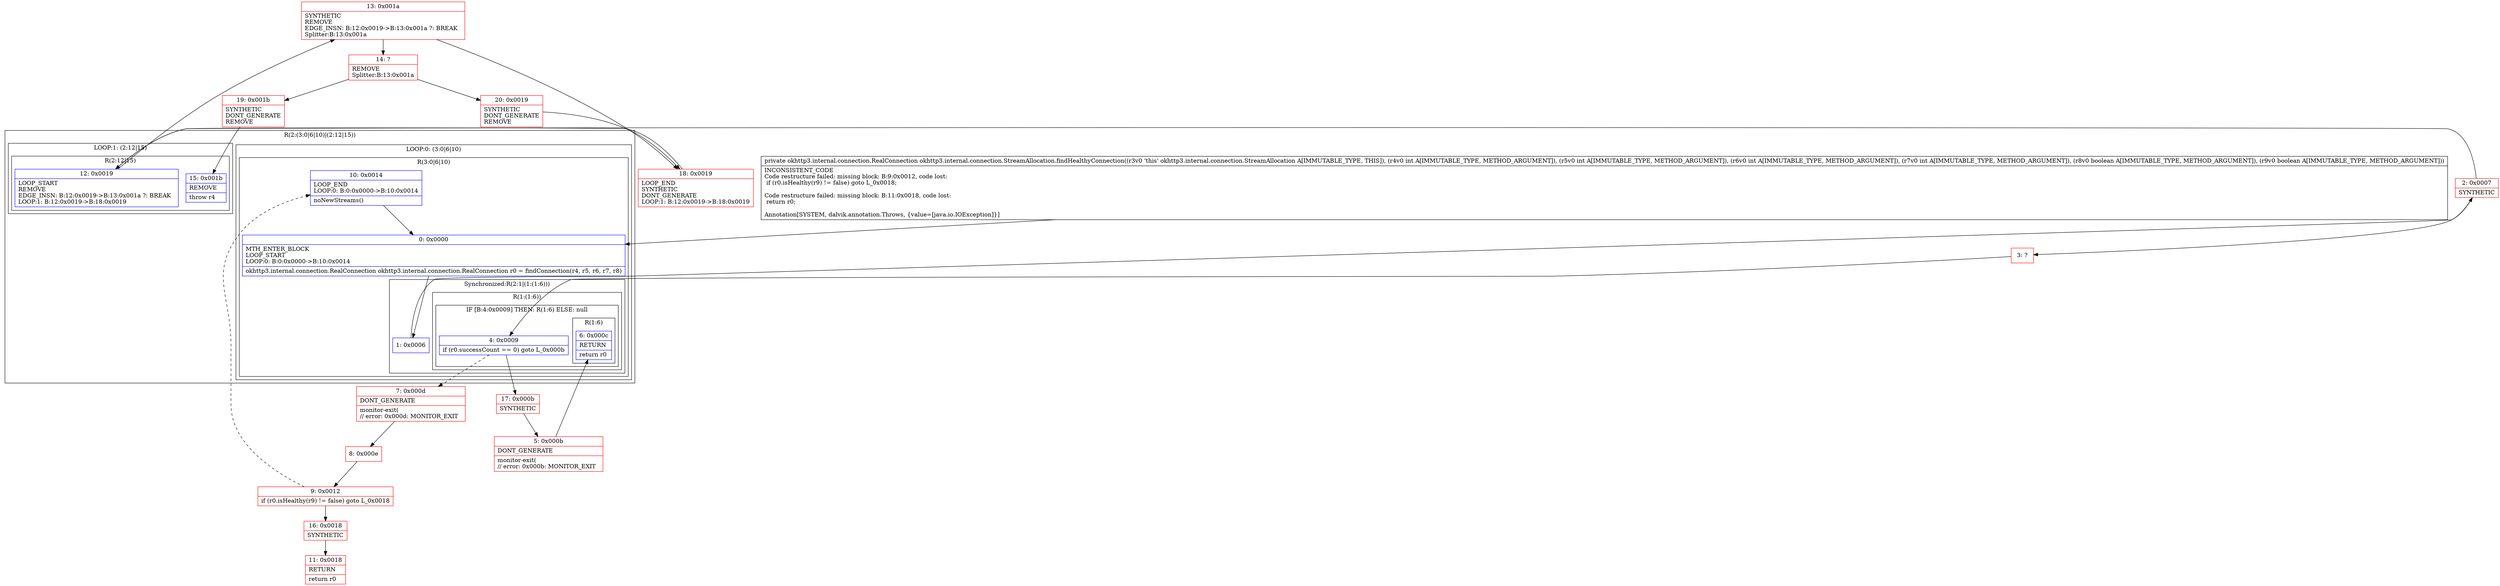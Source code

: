 digraph "CFG forokhttp3.internal.connection.StreamAllocation.findHealthyConnection(IIIIZZ)Lokhttp3\/internal\/connection\/RealConnection;" {
subgraph cluster_Region_311279715 {
label = "R(2:(3:0|6|10)|(2:12|15))";
node [shape=record,color=blue];
subgraph cluster_LoopRegion_1423683105 {
label = "LOOP:0: (3:0|6|10)";
node [shape=record,color=blue];
subgraph cluster_Region_1680794538 {
label = "R(3:0|6|10)";
node [shape=record,color=blue];
Node_0 [shape=record,label="{0\:\ 0x0000|MTH_ENTER_BLOCK\lLOOP_START\lLOOP:0: B:0:0x0000\-\>B:10:0x0014\l|okhttp3.internal.connection.RealConnection okhttp3.internal.connection.RealConnection r0 = findConnection(r4, r5, r6, r7, r8)\l}"];
subgraph cluster_SynchronizedRegion_630083862 {
label = "Synchronized:R(2:1|(1:(1:6)))";
node [shape=record,color=blue];
Node_1 [shape=record,label="{1\:\ 0x0006}"];
subgraph cluster_Region_1273406741 {
label = "R(1:(1:6))";
node [shape=record,color=blue];
subgraph cluster_IfRegion_1212517169 {
label = "IF [B:4:0x0009] THEN: R(1:6) ELSE: null";
node [shape=record,color=blue];
Node_4 [shape=record,label="{4\:\ 0x0009|if (r0.successCount == 0) goto L_0x000b\l}"];
subgraph cluster_Region_769451535 {
label = "R(1:6)";
node [shape=record,color=blue];
Node_6 [shape=record,label="{6\:\ 0x000c|RETURN\l|return r0\l}"];
}
}
}
}
Node_10 [shape=record,label="{10\:\ 0x0014|LOOP_END\lLOOP:0: B:0:0x0000\-\>B:10:0x0014\l|noNewStreams()\l}"];
}
}
subgraph cluster_LoopRegion_924117714 {
label = "LOOP:1: (2:12|15)";
node [shape=record,color=blue];
subgraph cluster_Region_1052242103 {
label = "R(2:12|15)";
node [shape=record,color=blue];
Node_12 [shape=record,label="{12\:\ 0x0019|LOOP_START\lREMOVE\lEDGE_INSN: B:12:0x0019\-\>B:13:0x001a ?: BREAK  \lLOOP:1: B:12:0x0019\-\>B:18:0x0019\l}"];
Node_15 [shape=record,label="{15\:\ 0x001b|REMOVE\l|throw r4\l}"];
}
}
}
Node_2 [shape=record,color=red,label="{2\:\ 0x0007|SYNTHETIC\l}"];
Node_3 [shape=record,color=red,label="{3\:\ ?}"];
Node_5 [shape=record,color=red,label="{5\:\ 0x000b|DONT_GENERATE\l|monitor\-exit(\l\/\/ error: 0x000b: MONITOR_EXIT  \l}"];
Node_7 [shape=record,color=red,label="{7\:\ 0x000d|DONT_GENERATE\l|monitor\-exit(\l\/\/ error: 0x000d: MONITOR_EXIT  \l}"];
Node_8 [shape=record,color=red,label="{8\:\ 0x000e}"];
Node_9 [shape=record,color=red,label="{9\:\ 0x0012|if (r0.isHealthy(r9) != false) goto L_0x0018\l}"];
Node_11 [shape=record,color=red,label="{11\:\ 0x0018|RETURN\l|return r0\l}"];
Node_13 [shape=record,color=red,label="{13\:\ 0x001a|SYNTHETIC\lREMOVE\lEDGE_INSN: B:12:0x0019\-\>B:13:0x001a ?: BREAK  \lSplitter:B:13:0x001a\l}"];
Node_14 [shape=record,color=red,label="{14\:\ ?|REMOVE\lSplitter:B:13:0x001a\l}"];
Node_16 [shape=record,color=red,label="{16\:\ 0x0018|SYNTHETIC\l}"];
Node_17 [shape=record,color=red,label="{17\:\ 0x000b|SYNTHETIC\l}"];
Node_18 [shape=record,color=red,label="{18\:\ 0x0019|LOOP_END\lSYNTHETIC\lDONT_GENERATE\lLOOP:1: B:12:0x0019\-\>B:18:0x0019\l}"];
Node_19 [shape=record,color=red,label="{19\:\ 0x001b|SYNTHETIC\lDONT_GENERATE\lREMOVE\l}"];
Node_20 [shape=record,color=red,label="{20\:\ 0x0019|SYNTHETIC\lDONT_GENERATE\lREMOVE\l}"];
MethodNode[shape=record,label="{private okhttp3.internal.connection.RealConnection okhttp3.internal.connection.StreamAllocation.findHealthyConnection((r3v0 'this' okhttp3.internal.connection.StreamAllocation A[IMMUTABLE_TYPE, THIS]), (r4v0 int A[IMMUTABLE_TYPE, METHOD_ARGUMENT]), (r5v0 int A[IMMUTABLE_TYPE, METHOD_ARGUMENT]), (r6v0 int A[IMMUTABLE_TYPE, METHOD_ARGUMENT]), (r7v0 int A[IMMUTABLE_TYPE, METHOD_ARGUMENT]), (r8v0 boolean A[IMMUTABLE_TYPE, METHOD_ARGUMENT]), (r9v0 boolean A[IMMUTABLE_TYPE, METHOD_ARGUMENT]))  | INCONSISTENT_CODE\lCode restructure failed: missing block: B:9:0x0012, code lost:\l    if (r0.isHealthy(r9) != false) goto L_0x0018;\l\lCode restructure failed: missing block: B:11:0x0018, code lost:\l    return r0;\l\lAnnotation[SYSTEM, dalvik.annotation.Throws, \{value=[java.io.IOException]\}]\l}"];
MethodNode -> Node_0;
Node_0 -> Node_1;
Node_1 -> Node_2;
Node_4 -> Node_7[style=dashed];
Node_4 -> Node_17;
Node_10 -> Node_0;
Node_12 -> Node_13;
Node_2 -> Node_3;
Node_2 -> Node_12;
Node_3 -> Node_4;
Node_5 -> Node_6;
Node_7 -> Node_8;
Node_8 -> Node_9;
Node_9 -> Node_10[style=dashed];
Node_9 -> Node_16;
Node_13 -> Node_14;
Node_13 -> Node_18;
Node_14 -> Node_19;
Node_14 -> Node_20;
Node_16 -> Node_11;
Node_17 -> Node_5;
Node_18 -> Node_12;
Node_19 -> Node_15;
Node_20 -> Node_18;
}

